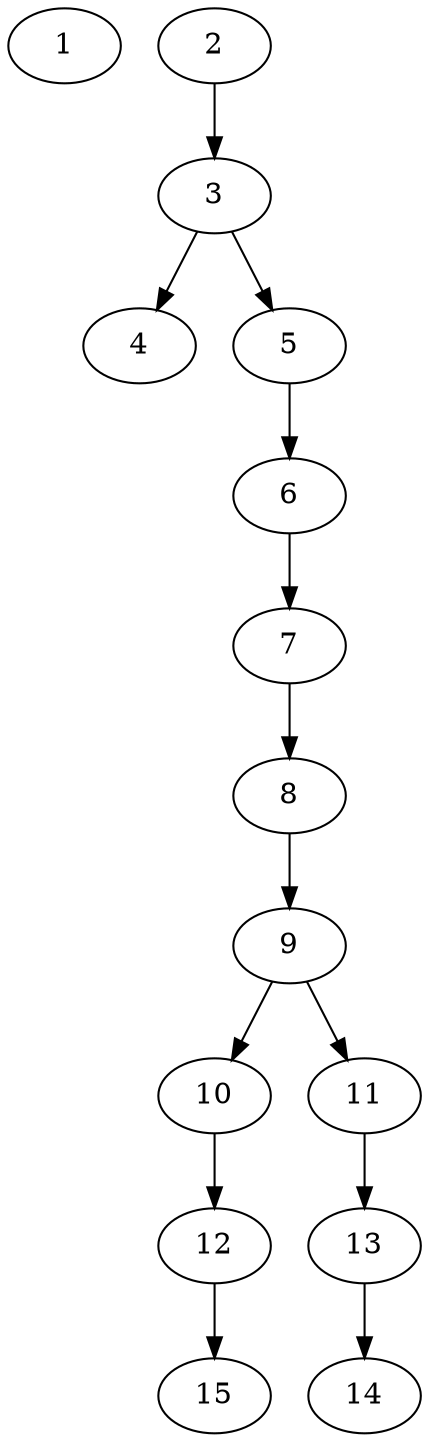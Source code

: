 // DAG (tier=1-easy, mode=data, n=15, ccr=0.316, fat=0.384, density=0.395, regular=0.790, jump=0.092, mindata=1048576, maxdata=8388608)
// DAG automatically generated by daggen at Sun Aug 24 16:33:33 2025
// /home/ermia/Project/Environments/daggen/bin/daggen --dot --ccr 0.316 --fat 0.384 --regular 0.790 --density 0.395 --jump 0.092 --mindata 1048576 --maxdata 8388608 -n 15 
digraph G {
  1 [size="334056604076683034624", alpha="0.16", expect_size="167028302038341517312"]
  2 [size="27740754550665216", alpha="0.14", expect_size="13870377275332608"]
  2 -> 3 [size ="438739499220992"]
  3 [size="1843224911390304", alpha="0.13", expect_size="921612455695152"]
  3 -> 4 [size ="29396903657472"]
  3 -> 5 [size ="29396903657472"]
  4 [size="48951648547800968", alpha="0.05", expect_size="24475824273900484"]
  5 [size="72568108576198800", alpha="0.05", expect_size="36284054288099400"]
  5 -> 6 [size ="107752139522048"]
  6 [size="9729101028171754", alpha="0.08", expect_size="4864550514085877"]
  6 -> 7 [size ="160269732937728"]
  7 [size="182949594765219040", alpha="0.14", expect_size="91474797382609520"]
  7 -> 8 [size ="80666540638208"]
  8 [size="294213575399495296", alpha="0.06", expect_size="147106787699747648"]
  8 -> 9 [size ="180447715786752"]
  9 [size="20828386611079232", alpha="0.14", expect_size="10414193305539616"]
  9 -> 10 [size ="398109251207168"]
  9 -> 11 [size ="398109251207168"]
  10 [size="308275720999825047552", alpha="0.18", expect_size="154137860499912523776"]
  10 -> 12 [size ="365075651100672"]
  11 [size="7758192167391914", alpha="0.11", expect_size="3879096083695957"]
  11 -> 13 [size ="173131213832192"]
  12 [size="574602622873169728", alpha="0.20", expect_size="287301311436584864"]
  12 -> 15 [size ="259788688588800"]
  13 [size="374045858691361280", alpha="0.07", expect_size="187022929345680640"]
  13 -> 14 [size ="442143395020800"]
  14 [size="53663762148699056", alpha="0.08", expect_size="26831881074349528"]
  15 [size="111426973007558576", alpha="0.17", expect_size="55713486503779288"]
}